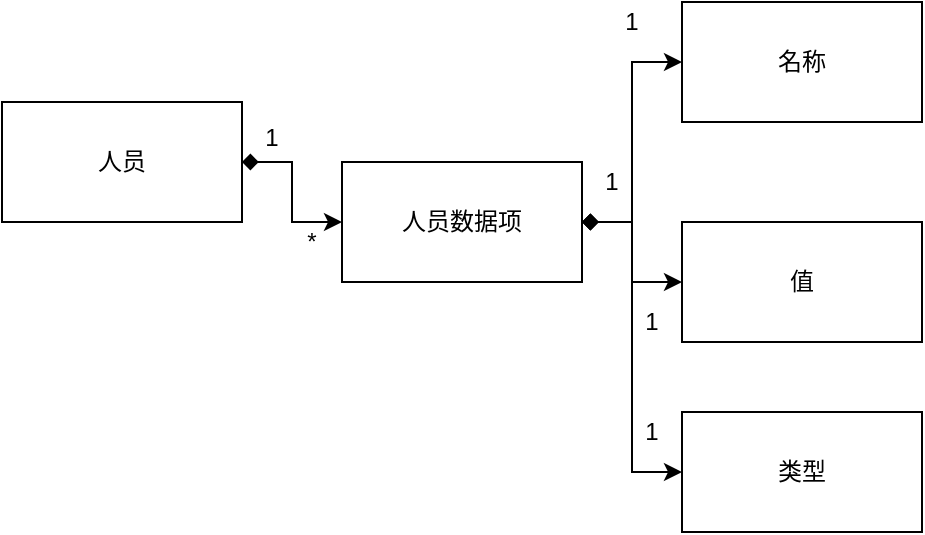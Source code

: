<mxfile version="14.6.13" type="device"><diagram id="Xtn11smevFoPXtwDhb8v" name="第 1 页"><mxGraphModel dx="946" dy="672" grid="1" gridSize="10" guides="1" tooltips="1" connect="1" arrows="1" fold="1" page="1" pageScale="1" pageWidth="827" pageHeight="1169" math="0" shadow="0"><root><mxCell id="0"/><mxCell id="1" parent="0"/><mxCell id="UT19RsTum76pfr3KLVp1-5" value="人员" style="rounded=0;whiteSpace=wrap;html=1;" vertex="1" parent="1"><mxGeometry x="160" y="160" width="120" height="60" as="geometry"/></mxCell><mxCell id="UT19RsTum76pfr3KLVp1-6" style="edgeStyle=orthogonalEdgeStyle;rounded=0;orthogonalLoop=1;jettySize=auto;html=1;entryX=0;entryY=0.5;entryDx=0;entryDy=0;startArrow=diamond;startFill=1;" edge="1" parent="1" source="UT19RsTum76pfr3KLVp1-5" target="UT19RsTum76pfr3KLVp1-8"><mxGeometry x="-160" y="15" as="geometry"/></mxCell><mxCell id="UT19RsTum76pfr3KLVp1-7" style="edgeStyle=orthogonalEdgeStyle;rounded=0;orthogonalLoop=1;jettySize=auto;html=1;entryX=0;entryY=0.5;entryDx=0;entryDy=0;startArrow=diamond;startFill=1;" edge="1" parent="1" source="UT19RsTum76pfr3KLVp1-8" target="UT19RsTum76pfr3KLVp1-35"><mxGeometry relative="1" as="geometry"/></mxCell><mxCell id="UT19RsTum76pfr3KLVp1-8" value="人员数据项" style="rounded=0;whiteSpace=wrap;html=1;" vertex="1" parent="1"><mxGeometry x="330" y="190" width="120" height="60" as="geometry"/></mxCell><mxCell id="UT19RsTum76pfr3KLVp1-9" value="名称" style="rounded=0;whiteSpace=wrap;html=1;" vertex="1" parent="1"><mxGeometry x="500" y="110" width="120" height="60" as="geometry"/></mxCell><mxCell id="UT19RsTum76pfr3KLVp1-10" style="edgeStyle=orthogonalEdgeStyle;rounded=0;orthogonalLoop=1;jettySize=auto;html=1;entryX=0;entryY=0.5;entryDx=0;entryDy=0;startArrow=diamond;startFill=1;" edge="1" parent="1" source="UT19RsTum76pfr3KLVp1-8" target="UT19RsTum76pfr3KLVp1-9"><mxGeometry x="-160" y="15" as="geometry"/></mxCell><mxCell id="UT19RsTum76pfr3KLVp1-11" value="值" style="rounded=0;whiteSpace=wrap;html=1;" vertex="1" parent="1"><mxGeometry x="500" y="220" width="120" height="60" as="geometry"/></mxCell><mxCell id="UT19RsTum76pfr3KLVp1-12" style="edgeStyle=orthogonalEdgeStyle;rounded=0;orthogonalLoop=1;jettySize=auto;html=1;entryX=0;entryY=0.5;entryDx=0;entryDy=0;startArrow=diamond;startFill=1;" edge="1" parent="1" source="UT19RsTum76pfr3KLVp1-8" target="UT19RsTum76pfr3KLVp1-11"><mxGeometry x="-160" y="15" as="geometry"/></mxCell><mxCell id="UT19RsTum76pfr3KLVp1-13" value="1" style="text;html=1;strokeColor=none;fillColor=none;align=center;verticalAlign=middle;whiteSpace=wrap;rounded=0;" vertex="1" parent="1"><mxGeometry x="450" y="190" width="30" height="20" as="geometry"/></mxCell><mxCell id="UT19RsTum76pfr3KLVp1-14" value="1" style="text;html=1;strokeColor=none;fillColor=none;align=center;verticalAlign=middle;whiteSpace=wrap;rounded=0;" vertex="1" parent="1"><mxGeometry x="460" y="110" width="30" height="20" as="geometry"/></mxCell><mxCell id="UT19RsTum76pfr3KLVp1-15" value="1" style="text;html=1;strokeColor=none;fillColor=none;align=center;verticalAlign=middle;whiteSpace=wrap;rounded=0;" vertex="1" parent="1"><mxGeometry x="470" y="260" width="30" height="20" as="geometry"/></mxCell><mxCell id="UT19RsTum76pfr3KLVp1-33" value="1" style="text;html=1;strokeColor=none;fillColor=none;align=center;verticalAlign=middle;whiteSpace=wrap;rounded=0;" vertex="1" parent="1"><mxGeometry x="280" y="167.5" width="30" height="20" as="geometry"/></mxCell><mxCell id="UT19RsTum76pfr3KLVp1-34" value="*" style="text;html=1;strokeColor=none;fillColor=none;align=center;verticalAlign=middle;whiteSpace=wrap;rounded=0;" vertex="1" parent="1"><mxGeometry x="300" y="220" width="30" height="20" as="geometry"/></mxCell><mxCell id="UT19RsTum76pfr3KLVp1-35" value="类型" style="rounded=0;whiteSpace=wrap;html=1;" vertex="1" parent="1"><mxGeometry x="500" y="315" width="120" height="60" as="geometry"/></mxCell><mxCell id="UT19RsTum76pfr3KLVp1-36" value="1" style="text;html=1;strokeColor=none;fillColor=none;align=center;verticalAlign=middle;whiteSpace=wrap;rounded=0;" vertex="1" parent="1"><mxGeometry x="470" y="315" width="30" height="20" as="geometry"/></mxCell></root></mxGraphModel></diagram></mxfile>